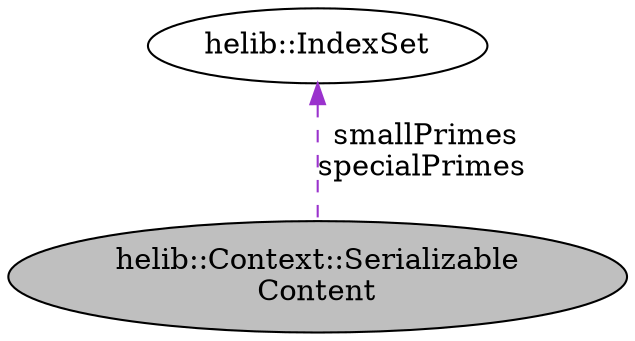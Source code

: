 digraph "helib::Context::SerializableContent"
{
  N1 [label="helib::Context::Serializable\lContent",color="black", fillcolor="grey75", style="filled", fontcolor="black"];
  N2 -> N1 [dir="back",color="darkorchid3",style="dashed",label=" smallPrimes\nspecialPrimes" ];
  N2 [label="helib::IndexSet",color="black", fillcolor="white", style="filled",tooltip="A dynamic set of non-negative integers. "];
}
